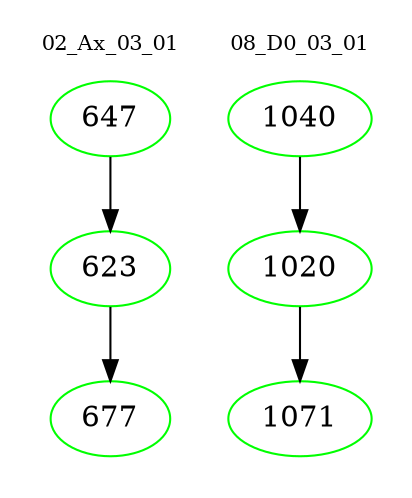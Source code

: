 digraph{
subgraph cluster_0 {
color = white
label = "02_Ax_03_01";
fontsize=10;
T0_647 [label="647", color="green"]
T0_647 -> T0_623 [color="black"]
T0_623 [label="623", color="green"]
T0_623 -> T0_677 [color="black"]
T0_677 [label="677", color="green"]
}
subgraph cluster_1 {
color = white
label = "08_D0_03_01";
fontsize=10;
T1_1040 [label="1040", color="green"]
T1_1040 -> T1_1020 [color="black"]
T1_1020 [label="1020", color="green"]
T1_1020 -> T1_1071 [color="black"]
T1_1071 [label="1071", color="green"]
}
}
